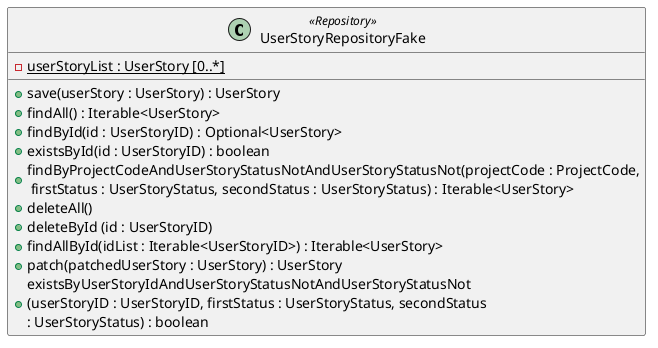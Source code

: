 @startuml
'https://plantuml.com/class-diagram

class UserStoryRepositoryFake<<Repository>> {
    - userStoryList : UserStory [0..*] {static}

    + save(userStory : UserStory) : UserStory
    + findAll() : Iterable<UserStory>
    + findById(id : UserStoryID) : Optional<UserStory>
    + existsById(id : UserStoryID) : boolean
    + findByProjectCodeAndUserStoryStatusNotAndUserStoryStatusNot(projectCode : ProjectCode,\n firstStatus : UserStoryStatus, secondStatus : UserStoryStatus) : Iterable<UserStory>
    + deleteAll()
    + deleteById (id : UserStoryID)
    + findAllById(idList : Iterable<UserStoryID>) : Iterable<UserStory>
    + patch(patchedUserStory : UserStory) : UserStory
    + existsByUserStoryIdAndUserStoryStatusNotAndUserStoryStatusNot\n(userStoryID : UserStoryID, firstStatus : UserStoryStatus, secondStatus \n: UserStoryStatus) : boolean

}

@enduml